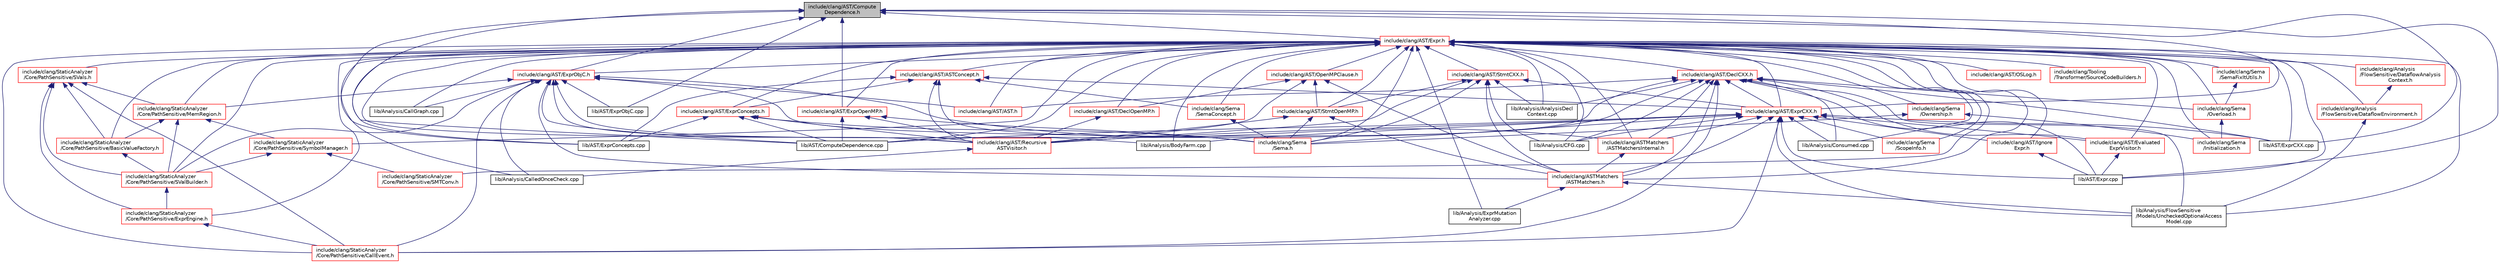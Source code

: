 digraph "include/clang/AST/ComputeDependence.h"
{
 // LATEX_PDF_SIZE
  bgcolor="transparent";
  edge [fontname="Helvetica",fontsize="10",labelfontname="Helvetica",labelfontsize="10"];
  node [fontname="Helvetica",fontsize="10",shape=record];
  Node1 [label="include/clang/AST/Compute\lDependence.h",height=0.2,width=0.4,color="black", fillcolor="grey75", style="filled", fontcolor="black",tooltip=" "];
  Node1 -> Node2 [dir="back",color="midnightblue",fontsize="10",style="solid",fontname="Helvetica"];
  Node2 [label="include/clang/AST/Expr.h",height=0.2,width=0.4,color="red",URL="$Expr_8h.html",tooltip=" "];
  Node2 -> Node3 [dir="back",color="midnightblue",fontsize="10",style="solid",fontname="Helvetica"];
  Node3 [label="include/clang/Analysis\l/FlowSensitive/DataflowAnalysis\lContext.h",height=0.2,width=0.4,color="red",URL="$DataflowAnalysisContext_8h.html",tooltip=" "];
  Node3 -> Node4 [dir="back",color="midnightblue",fontsize="10",style="solid",fontname="Helvetica"];
  Node4 [label="include/clang/Analysis\l/FlowSensitive/DataflowEnvironment.h",height=0.2,width=0.4,color="red",URL="$DataflowEnvironment_8h.html",tooltip=" "];
  Node4 -> Node10 [dir="back",color="midnightblue",fontsize="10",style="solid",fontname="Helvetica"];
  Node10 [label="lib/Analysis/FlowSensitive\l/Models/UncheckedOptionalAccess\lModel.cpp",height=0.2,width=0.4,color="black",URL="$UncheckedOptionalAccessModel_8cpp.html",tooltip=" "];
  Node2 -> Node4 [dir="back",color="midnightblue",fontsize="10",style="solid",fontname="Helvetica"];
  Node2 -> Node20 [dir="back",color="midnightblue",fontsize="10",style="solid",fontname="Helvetica"];
  Node20 [label="include/clang/AST/AST.h",height=0.2,width=0.4,color="red",URL="$AST_8h.html",tooltip=" "];
  Node2 -> Node35 [dir="back",color="midnightblue",fontsize="10",style="solid",fontname="Helvetica"];
  Node35 [label="include/clang/AST/ASTConcept.h",height=0.2,width=0.4,color="red",URL="$ASTConcept_8h.html",tooltip="This file provides AST data structures related to concepts."];
  Node35 -> Node202 [dir="back",color="midnightblue",fontsize="10",style="solid",fontname="Helvetica"];
  Node202 [label="include/clang/AST/ExprConcepts.h",height=0.2,width=0.4,color="red",URL="$ExprConcepts_8h.html",tooltip=" "];
  Node202 -> Node93 [dir="back",color="midnightblue",fontsize="10",style="solid",fontname="Helvetica"];
  Node93 [label="include/clang/AST/Recursive\lASTVisitor.h",height=0.2,width=0.4,color="red",URL="$RecursiveASTVisitor_8h.html",tooltip=" "];
  Node93 -> Node103 [dir="back",color="midnightblue",fontsize="10",style="solid",fontname="Helvetica"];
  Node103 [label="lib/Analysis/CalledOnceCheck.cpp",height=0.2,width=0.4,color="black",URL="$CalledOnceCheck_8cpp.html",tooltip=" "];
  Node202 -> Node249 [dir="back",color="midnightblue",fontsize="10",style="solid",fontname="Helvetica"];
  Node249 [label="include/clang/Sema\l/Sema.h",height=0.2,width=0.4,color="red",URL="$Sema_8h.html",tooltip=" "];
  Node202 -> Node319 [dir="back",color="midnightblue",fontsize="10",style="solid",fontname="Helvetica"];
  Node319 [label="lib/AST/ComputeDependence.cpp",height=0.2,width=0.4,color="black",URL="$ComputeDependence_8cpp.html",tooltip=" "];
  Node202 -> Node320 [dir="back",color="midnightblue",fontsize="10",style="solid",fontname="Helvetica"];
  Node320 [label="lib/AST/ExprConcepts.cpp",height=0.2,width=0.4,color="black",URL="$ExprConcepts_8cpp.html",tooltip=" "];
  Node35 -> Node323 [dir="back",color="midnightblue",fontsize="10",style="solid",fontname="Helvetica"];
  Node323 [label="include/clang/AST/ExprCXX.h",height=0.2,width=0.4,color="red",URL="$ExprCXX_8h.html",tooltip=" "];
  Node323 -> Node207 [dir="back",color="midnightblue",fontsize="10",style="solid",fontname="Helvetica"];
  Node207 [label="include/clang/AST/Evaluated\lExprVisitor.h",height=0.2,width=0.4,color="red",URL="$EvaluatedExprVisitor_8h.html",tooltip=" "];
  Node207 -> Node208 [dir="back",color="midnightblue",fontsize="10",style="solid",fontname="Helvetica"];
  Node208 [label="lib/AST/Expr.cpp",height=0.2,width=0.4,color="black",URL="$Expr_8cpp.html",tooltip=" "];
  Node323 -> Node555 [dir="back",color="midnightblue",fontsize="10",style="solid",fontname="Helvetica"];
  Node555 [label="include/clang/AST/Ignore\lExpr.h",height=0.2,width=0.4,color="red",URL="$IgnoreExpr_8h.html",tooltip=" "];
  Node555 -> Node208 [dir="back",color="midnightblue",fontsize="10",style="solid",fontname="Helvetica"];
  Node323 -> Node93 [dir="back",color="midnightblue",fontsize="10",style="solid",fontname="Helvetica"];
  Node323 -> Node150 [dir="back",color="midnightblue",fontsize="10",style="solid",fontname="Helvetica"];
  Node150 [label="include/clang/ASTMatchers\l/ASTMatchers.h",height=0.2,width=0.4,color="red",URL="$ASTMatchers_8h.html",tooltip=" "];
  Node150 -> Node22 [dir="back",color="midnightblue",fontsize="10",style="solid",fontname="Helvetica"];
  Node22 [label="lib/Analysis/ExprMutation\lAnalyzer.cpp",height=0.2,width=0.4,color="black",URL="$ExprMutationAnalyzer_8cpp.html",tooltip=" "];
  Node150 -> Node10 [dir="back",color="midnightblue",fontsize="10",style="solid",fontname="Helvetica"];
  Node323 -> Node194 [dir="back",color="midnightblue",fontsize="10",style="solid",fontname="Helvetica"];
  Node194 [label="include/clang/ASTMatchers\l/ASTMatchersInternal.h",height=0.2,width=0.4,color="red",URL="$ASTMatchersInternal_8h.html",tooltip=" "];
  Node194 -> Node150 [dir="back",color="midnightblue",fontsize="10",style="solid",fontname="Helvetica"];
  Node323 -> Node556 [dir="back",color="midnightblue",fontsize="10",style="solid",fontname="Helvetica"];
  Node556 [label="include/clang/Sema\l/ScopeInfo.h",height=0.2,width=0.4,color="red",URL="$ScopeInfo_8h.html",tooltip=" "];
  Node323 -> Node249 [dir="back",color="midnightblue",fontsize="10",style="solid",fontname="Helvetica"];
  Node323 -> Node364 [dir="back",color="midnightblue",fontsize="10",style="solid",fontname="Helvetica"];
  Node364 [label="include/clang/StaticAnalyzer\l/Core/PathSensitive/CallEvent.h",height=0.2,width=0.4,color="red",URL="$CallEvent_8h.html",tooltip=" "];
  Node323 -> Node558 [dir="back",color="midnightblue",fontsize="10",style="solid",fontname="Helvetica"];
  Node558 [label="lib/Analysis/BodyFarm.cpp",height=0.2,width=0.4,color="black",URL="$BodyFarm_8cpp.html",tooltip=" "];
  Node323 -> Node215 [dir="back",color="midnightblue",fontsize="10",style="solid",fontname="Helvetica"];
  Node215 [label="lib/Analysis/CFG.cpp",height=0.2,width=0.4,color="black",URL="$CFG_8cpp.html",tooltip=" "];
  Node323 -> Node216 [dir="back",color="midnightblue",fontsize="10",style="solid",fontname="Helvetica"];
  Node216 [label="lib/Analysis/Consumed.cpp",height=0.2,width=0.4,color="black",URL="$Consumed_8cpp.html",tooltip=" "];
  Node323 -> Node10 [dir="back",color="midnightblue",fontsize="10",style="solid",fontname="Helvetica"];
  Node323 -> Node319 [dir="back",color="midnightblue",fontsize="10",style="solid",fontname="Helvetica"];
  Node323 -> Node208 [dir="back",color="midnightblue",fontsize="10",style="solid",fontname="Helvetica"];
  Node323 -> Node561 [dir="back",color="midnightblue",fontsize="10",style="solid",fontname="Helvetica"];
  Node561 [label="lib/AST/ExprCXX.cpp",height=0.2,width=0.4,color="black",URL="$ExprCXX_8cpp.html",tooltip=" "];
  Node35 -> Node93 [dir="back",color="midnightblue",fontsize="10",style="solid",fontname="Helvetica"];
  Node35 -> Node249 [dir="back",color="midnightblue",fontsize="10",style="solid",fontname="Helvetica"];
  Node35 -> Node630 [dir="back",color="midnightblue",fontsize="10",style="solid",fontname="Helvetica"];
  Node630 [label="include/clang/Sema\l/SemaConcept.h",height=0.2,width=0.4,color="red",URL="$SemaConcept_8h.html",tooltip=" "];
  Node630 -> Node249 [dir="back",color="midnightblue",fontsize="10",style="solid",fontname="Helvetica"];
  Node35 -> Node320 [dir="back",color="midnightblue",fontsize="10",style="solid",fontname="Helvetica"];
  Node2 -> Node646 [dir="back",color="midnightblue",fontsize="10",style="solid",fontname="Helvetica"];
  Node646 [label="include/clang/AST/DeclCXX.h",height=0.2,width=0.4,color="red",URL="$DeclCXX_8h.html",tooltip=" "];
  Node646 -> Node20 [dir="back",color="midnightblue",fontsize="10",style="solid",fontname="Helvetica"];
  Node646 -> Node207 [dir="back",color="midnightblue",fontsize="10",style="solid",fontname="Helvetica"];
  Node646 -> Node323 [dir="back",color="midnightblue",fontsize="10",style="solid",fontname="Helvetica"];
  Node646 -> Node93 [dir="back",color="midnightblue",fontsize="10",style="solid",fontname="Helvetica"];
  Node646 -> Node150 [dir="back",color="midnightblue",fontsize="10",style="solid",fontname="Helvetica"];
  Node646 -> Node194 [dir="back",color="midnightblue",fontsize="10",style="solid",fontname="Helvetica"];
  Node646 -> Node628 [dir="back",color="midnightblue",fontsize="10",style="solid",fontname="Helvetica"];
  Node628 [label="include/clang/Sema\l/Overload.h",height=0.2,width=0.4,color="red",URL="$Overload_8h.html",tooltip=" "];
  Node628 -> Node629 [dir="back",color="midnightblue",fontsize="10",style="solid",fontname="Helvetica"];
  Node629 [label="include/clang/Sema\l/Initialization.h",height=0.2,width=0.4,color="red",URL="$Initialization_8h.html",tooltip=" "];
  Node646 -> Node364 [dir="back",color="midnightblue",fontsize="10",style="solid",fontname="Helvetica"];
  Node646 -> Node214 [dir="back",color="midnightblue",fontsize="10",style="solid",fontname="Helvetica"];
  Node214 [label="lib/Analysis/AnalysisDecl\lContext.cpp",height=0.2,width=0.4,color="black",URL="$AnalysisDeclContext_8cpp.html",tooltip=" "];
  Node646 -> Node215 [dir="back",color="midnightblue",fontsize="10",style="solid",fontname="Helvetica"];
  Node646 -> Node216 [dir="back",color="midnightblue",fontsize="10",style="solid",fontname="Helvetica"];
  Node646 -> Node10 [dir="back",color="midnightblue",fontsize="10",style="solid",fontname="Helvetica"];
  Node646 -> Node319 [dir="back",color="midnightblue",fontsize="10",style="solid",fontname="Helvetica"];
  Node646 -> Node208 [dir="back",color="midnightblue",fontsize="10",style="solid",fontname="Helvetica"];
  Node646 -> Node561 [dir="back",color="midnightblue",fontsize="10",style="solid",fontname="Helvetica"];
  Node2 -> Node752 [dir="back",color="midnightblue",fontsize="10",style="solid",fontname="Helvetica"];
  Node752 [label="include/clang/AST/DeclOpenMP.h",height=0.2,width=0.4,color="red",URL="$DeclOpenMP_8h.html",tooltip=" "];
  Node752 -> Node93 [dir="back",color="midnightblue",fontsize="10",style="solid",fontname="Helvetica"];
  Node2 -> Node207 [dir="back",color="midnightblue",fontsize="10",style="solid",fontname="Helvetica"];
  Node2 -> Node202 [dir="back",color="midnightblue",fontsize="10",style="solid",fontname="Helvetica"];
  Node2 -> Node323 [dir="back",color="midnightblue",fontsize="10",style="solid",fontname="Helvetica"];
  Node2 -> Node755 [dir="back",color="midnightblue",fontsize="10",style="solid",fontname="Helvetica"];
  Node755 [label="include/clang/AST/ExprObjC.h",height=0.2,width=0.4,color="red",URL="$ExprObjC_8h.html",tooltip=" "];
  Node755 -> Node20 [dir="back",color="midnightblue",fontsize="10",style="solid",fontname="Helvetica"];
  Node755 -> Node93 [dir="back",color="midnightblue",fontsize="10",style="solid",fontname="Helvetica"];
  Node755 -> Node150 [dir="back",color="midnightblue",fontsize="10",style="solid",fontname="Helvetica"];
  Node755 -> Node194 [dir="back",color="midnightblue",fontsize="10",style="solid",fontname="Helvetica"];
  Node755 -> Node249 [dir="back",color="midnightblue",fontsize="10",style="solid",fontname="Helvetica"];
  Node755 -> Node364 [dir="back",color="midnightblue",fontsize="10",style="solid",fontname="Helvetica"];
  Node755 -> Node533 [dir="back",color="midnightblue",fontsize="10",style="solid",fontname="Helvetica"];
  Node533 [label="include/clang/StaticAnalyzer\l/Core/PathSensitive/MemRegion.h",height=0.2,width=0.4,color="red",URL="$MemRegion_8h.html",tooltip=" "];
  Node533 -> Node534 [dir="back",color="midnightblue",fontsize="10",style="solid",fontname="Helvetica"];
  Node534 [label="include/clang/StaticAnalyzer\l/Core/PathSensitive/BasicValueFactory.h",height=0.2,width=0.4,color="red",URL="$BasicValueFactory_8h.html",tooltip=" "];
  Node534 -> Node535 [dir="back",color="midnightblue",fontsize="10",style="solid",fontname="Helvetica"];
  Node535 [label="include/clang/StaticAnalyzer\l/Core/PathSensitive/SValBuilder.h",height=0.2,width=0.4,color="red",URL="$SValBuilder_8h.html",tooltip=" "];
  Node535 -> Node363 [dir="back",color="midnightblue",fontsize="10",style="solid",fontname="Helvetica"];
  Node363 [label="include/clang/StaticAnalyzer\l/Core/PathSensitive/ExprEngine.h",height=0.2,width=0.4,color="red",URL="$ExprEngine_8h.html",tooltip=" "];
  Node363 -> Node364 [dir="back",color="midnightblue",fontsize="10",style="solid",fontname="Helvetica"];
  Node533 -> Node535 [dir="back",color="midnightblue",fontsize="10",style="solid",fontname="Helvetica"];
  Node533 -> Node541 [dir="back",color="midnightblue",fontsize="10",style="solid",fontname="Helvetica"];
  Node541 [label="include/clang/StaticAnalyzer\l/Core/PathSensitive/SymbolManager.h",height=0.2,width=0.4,color="red",URL="$SymbolManager_8h.html",tooltip=" "];
  Node541 -> Node542 [dir="back",color="midnightblue",fontsize="10",style="solid",fontname="Helvetica"];
  Node542 [label="include/clang/StaticAnalyzer\l/Core/PathSensitive/SMTConv.h",height=0.2,width=0.4,color="red",URL="$SMTConv_8h.html",tooltip=" "];
  Node541 -> Node535 [dir="back",color="midnightblue",fontsize="10",style="solid",fontname="Helvetica"];
  Node755 -> Node535 [dir="back",color="midnightblue",fontsize="10",style="solid",fontname="Helvetica"];
  Node755 -> Node558 [dir="back",color="midnightblue",fontsize="10",style="solid",fontname="Helvetica"];
  Node755 -> Node103 [dir="back",color="midnightblue",fontsize="10",style="solid",fontname="Helvetica"];
  Node755 -> Node95 [dir="back",color="midnightblue",fontsize="10",style="solid",fontname="Helvetica"];
  Node95 [label="lib/Analysis/CallGraph.cpp",height=0.2,width=0.4,color="black",URL="$CallGraph_8cpp.html",tooltip=" "];
  Node755 -> Node319 [dir="back",color="midnightblue",fontsize="10",style="solid",fontname="Helvetica"];
  Node755 -> Node757 [dir="back",color="midnightblue",fontsize="10",style="solid",fontname="Helvetica"];
  Node757 [label="lib/AST/ExprObjC.cpp",height=0.2,width=0.4,color="black",URL="$ExprObjC_8cpp.html",tooltip=" "];
  Node2 -> Node758 [dir="back",color="midnightblue",fontsize="10",style="solid",fontname="Helvetica"];
  Node758 [label="include/clang/AST/ExprOpenMP.h",height=0.2,width=0.4,color="red",URL="$ExprOpenMP_8h.html",tooltip=" "];
  Node758 -> Node93 [dir="back",color="midnightblue",fontsize="10",style="solid",fontname="Helvetica"];
  Node758 -> Node249 [dir="back",color="midnightblue",fontsize="10",style="solid",fontname="Helvetica"];
  Node758 -> Node319 [dir="back",color="midnightblue",fontsize="10",style="solid",fontname="Helvetica"];
  Node2 -> Node555 [dir="back",color="midnightblue",fontsize="10",style="solid",fontname="Helvetica"];
  Node2 -> Node759 [dir="back",color="midnightblue",fontsize="10",style="solid",fontname="Helvetica"];
  Node759 [label="include/clang/AST/OpenMPClause.h",height=0.2,width=0.4,color="red",URL="$OpenMPClause_8h.html",tooltip=" "];
  Node759 -> Node752 [dir="back",color="midnightblue",fontsize="10",style="solid",fontname="Helvetica"];
  Node759 -> Node93 [dir="back",color="midnightblue",fontsize="10",style="solid",fontname="Helvetica"];
  Node759 -> Node760 [dir="back",color="midnightblue",fontsize="10",style="solid",fontname="Helvetica"];
  Node760 [label="include/clang/AST/StmtOpenMP.h",height=0.2,width=0.4,color="red",URL="$StmtOpenMP_8h.html",tooltip=" "];
  Node760 -> Node93 [dir="back",color="midnightblue",fontsize="10",style="solid",fontname="Helvetica"];
  Node760 -> Node150 [dir="back",color="midnightblue",fontsize="10",style="solid",fontname="Helvetica"];
  Node760 -> Node249 [dir="back",color="midnightblue",fontsize="10",style="solid",fontname="Helvetica"];
  Node759 -> Node150 [dir="back",color="midnightblue",fontsize="10",style="solid",fontname="Helvetica"];
  Node2 -> Node762 [dir="back",color="midnightblue",fontsize="10",style="solid",fontname="Helvetica"];
  Node762 [label="include/clang/AST/OSLog.h",height=0.2,width=0.4,color="red",URL="$OSLog_8h.html",tooltip=" "];
  Node2 -> Node93 [dir="back",color="midnightblue",fontsize="10",style="solid",fontname="Helvetica"];
  Node2 -> Node764 [dir="back",color="midnightblue",fontsize="10",style="solid",fontname="Helvetica"];
  Node764 [label="include/clang/AST/StmtCXX.h",height=0.2,width=0.4,color="red",URL="$StmtCXX_8h.html",tooltip=" "];
  Node764 -> Node323 [dir="back",color="midnightblue",fontsize="10",style="solid",fontname="Helvetica"];
  Node764 -> Node93 [dir="back",color="midnightblue",fontsize="10",style="solid",fontname="Helvetica"];
  Node764 -> Node760 [dir="back",color="midnightblue",fontsize="10",style="solid",fontname="Helvetica"];
  Node764 -> Node150 [dir="back",color="midnightblue",fontsize="10",style="solid",fontname="Helvetica"];
  Node764 -> Node249 [dir="back",color="midnightblue",fontsize="10",style="solid",fontname="Helvetica"];
  Node764 -> Node214 [dir="back",color="midnightblue",fontsize="10",style="solid",fontname="Helvetica"];
  Node764 -> Node215 [dir="back",color="midnightblue",fontsize="10",style="solid",fontname="Helvetica"];
  Node2 -> Node760 [dir="back",color="midnightblue",fontsize="10",style="solid",fontname="Helvetica"];
  Node2 -> Node150 [dir="back",color="midnightblue",fontsize="10",style="solid",fontname="Helvetica"];
  Node2 -> Node194 [dir="back",color="midnightblue",fontsize="10",style="solid",fontname="Helvetica"];
  Node2 -> Node629 [dir="back",color="midnightblue",fontsize="10",style="solid",fontname="Helvetica"];
  Node2 -> Node628 [dir="back",color="midnightblue",fontsize="10",style="solid",fontname="Helvetica"];
  Node2 -> Node767 [dir="back",color="midnightblue",fontsize="10",style="solid",fontname="Helvetica"];
  Node767 [label="include/clang/Sema\l/Ownership.h",height=0.2,width=0.4,color="red",URL="$Ownership_8h.html",tooltip=" "];
  Node767 -> Node629 [dir="back",color="midnightblue",fontsize="10",style="solid",fontname="Helvetica"];
  Node767 -> Node249 [dir="back",color="midnightblue",fontsize="10",style="solid",fontname="Helvetica"];
  Node2 -> Node556 [dir="back",color="midnightblue",fontsize="10",style="solid",fontname="Helvetica"];
  Node2 -> Node249 [dir="back",color="midnightblue",fontsize="10",style="solid",fontname="Helvetica"];
  Node2 -> Node630 [dir="back",color="midnightblue",fontsize="10",style="solid",fontname="Helvetica"];
  Node2 -> Node770 [dir="back",color="midnightblue",fontsize="10",style="solid",fontname="Helvetica"];
  Node770 [label="include/clang/Sema\l/SemaFixItUtils.h",height=0.2,width=0.4,color="red",URL="$SemaFixItUtils_8h.html",tooltip=" "];
  Node770 -> Node628 [dir="back",color="midnightblue",fontsize="10",style="solid",fontname="Helvetica"];
  Node2 -> Node534 [dir="back",color="midnightblue",fontsize="10",style="solid",fontname="Helvetica"];
  Node2 -> Node364 [dir="back",color="midnightblue",fontsize="10",style="solid",fontname="Helvetica"];
  Node2 -> Node363 [dir="back",color="midnightblue",fontsize="10",style="solid",fontname="Helvetica"];
  Node2 -> Node533 [dir="back",color="midnightblue",fontsize="10",style="solid",fontname="Helvetica"];
  Node2 -> Node542 [dir="back",color="midnightblue",fontsize="10",style="solid",fontname="Helvetica"];
  Node2 -> Node535 [dir="back",color="midnightblue",fontsize="10",style="solid",fontname="Helvetica"];
  Node2 -> Node771 [dir="back",color="midnightblue",fontsize="10",style="solid",fontname="Helvetica"];
  Node771 [label="include/clang/StaticAnalyzer\l/Core/PathSensitive/SVals.h",height=0.2,width=0.4,color="red",URL="$SVals_8h.html",tooltip=" "];
  Node771 -> Node534 [dir="back",color="midnightblue",fontsize="10",style="solid",fontname="Helvetica"];
  Node771 -> Node364 [dir="back",color="midnightblue",fontsize="10",style="solid",fontname="Helvetica"];
  Node771 -> Node363 [dir="back",color="midnightblue",fontsize="10",style="solid",fontname="Helvetica"];
  Node771 -> Node533 [dir="back",color="midnightblue",fontsize="10",style="solid",fontname="Helvetica"];
  Node771 -> Node535 [dir="back",color="midnightblue",fontsize="10",style="solid",fontname="Helvetica"];
  Node2 -> Node541 [dir="back",color="midnightblue",fontsize="10",style="solid",fontname="Helvetica"];
  Node2 -> Node773 [dir="back",color="midnightblue",fontsize="10",style="solid",fontname="Helvetica"];
  Node773 [label="include/clang/Tooling\l/Transformer/SourceCodeBuilders.h",height=0.2,width=0.4,color="red",URL="$SourceCodeBuilders_8h.html",tooltip=" "];
  Node2 -> Node214 [dir="back",color="midnightblue",fontsize="10",style="solid",fontname="Helvetica"];
  Node2 -> Node558 [dir="back",color="midnightblue",fontsize="10",style="solid",fontname="Helvetica"];
  Node2 -> Node103 [dir="back",color="midnightblue",fontsize="10",style="solid",fontname="Helvetica"];
  Node2 -> Node95 [dir="back",color="midnightblue",fontsize="10",style="solid",fontname="Helvetica"];
  Node2 -> Node215 [dir="back",color="midnightblue",fontsize="10",style="solid",fontname="Helvetica"];
  Node2 -> Node216 [dir="back",color="midnightblue",fontsize="10",style="solid",fontname="Helvetica"];
  Node2 -> Node22 [dir="back",color="midnightblue",fontsize="10",style="solid",fontname="Helvetica"];
  Node2 -> Node10 [dir="back",color="midnightblue",fontsize="10",style="solid",fontname="Helvetica"];
  Node2 -> Node319 [dir="back",color="midnightblue",fontsize="10",style="solid",fontname="Helvetica"];
  Node2 -> Node208 [dir="back",color="midnightblue",fontsize="10",style="solid",fontname="Helvetica"];
  Node2 -> Node320 [dir="back",color="midnightblue",fontsize="10",style="solid",fontname="Helvetica"];
  Node2 -> Node561 [dir="back",color="midnightblue",fontsize="10",style="solid",fontname="Helvetica"];
  Node1 -> Node323 [dir="back",color="midnightblue",fontsize="10",style="solid",fontname="Helvetica"];
  Node1 -> Node755 [dir="back",color="midnightblue",fontsize="10",style="solid",fontname="Helvetica"];
  Node1 -> Node758 [dir="back",color="midnightblue",fontsize="10",style="solid",fontname="Helvetica"];
  Node1 -> Node319 [dir="back",color="midnightblue",fontsize="10",style="solid",fontname="Helvetica"];
  Node1 -> Node208 [dir="back",color="midnightblue",fontsize="10",style="solid",fontname="Helvetica"];
  Node1 -> Node320 [dir="back",color="midnightblue",fontsize="10",style="solid",fontname="Helvetica"];
  Node1 -> Node561 [dir="back",color="midnightblue",fontsize="10",style="solid",fontname="Helvetica"];
  Node1 -> Node757 [dir="back",color="midnightblue",fontsize="10",style="solid",fontname="Helvetica"];
}
